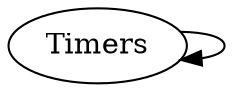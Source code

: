 /* Created by mdot for Matlab */
digraph m2html {
  Timers -> Timers;

  Timers [URL="Timers.html"];
}